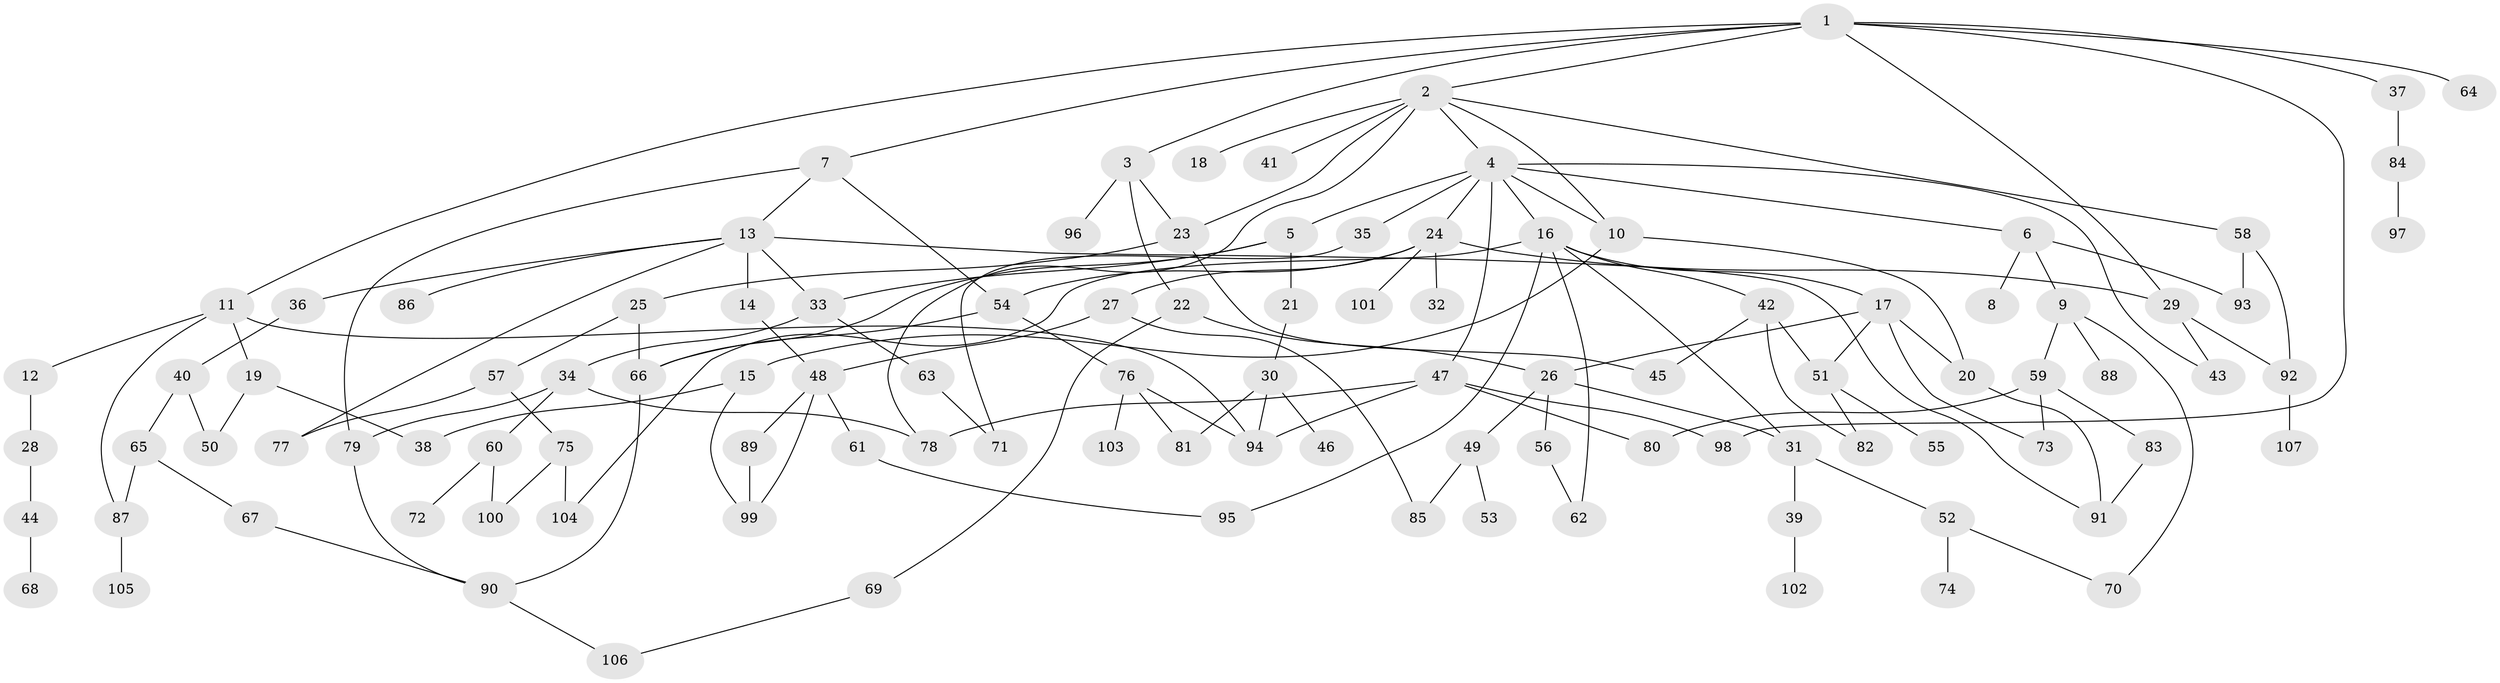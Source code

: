 // coarse degree distribution, {7: 0.037037037037037035, 5: 0.1111111111111111, 3: 0.18518518518518517, 10: 0.037037037037037035, 4: 0.14814814814814814, 6: 0.07407407407407407, 2: 0.25925925925925924, 1: 0.14814814814814814}
// Generated by graph-tools (version 1.1) at 2025/49/03/04/25 22:49:00]
// undirected, 107 vertices, 151 edges
graph export_dot {
  node [color=gray90,style=filled];
  1;
  2;
  3;
  4;
  5;
  6;
  7;
  8;
  9;
  10;
  11;
  12;
  13;
  14;
  15;
  16;
  17;
  18;
  19;
  20;
  21;
  22;
  23;
  24;
  25;
  26;
  27;
  28;
  29;
  30;
  31;
  32;
  33;
  34;
  35;
  36;
  37;
  38;
  39;
  40;
  41;
  42;
  43;
  44;
  45;
  46;
  47;
  48;
  49;
  50;
  51;
  52;
  53;
  54;
  55;
  56;
  57;
  58;
  59;
  60;
  61;
  62;
  63;
  64;
  65;
  66;
  67;
  68;
  69;
  70;
  71;
  72;
  73;
  74;
  75;
  76;
  77;
  78;
  79;
  80;
  81;
  82;
  83;
  84;
  85;
  86;
  87;
  88;
  89;
  90;
  91;
  92;
  93;
  94;
  95;
  96;
  97;
  98;
  99;
  100;
  101;
  102;
  103;
  104;
  105;
  106;
  107;
  1 -- 2;
  1 -- 3;
  1 -- 7;
  1 -- 11;
  1 -- 29;
  1 -- 37;
  1 -- 64;
  1 -- 98;
  2 -- 4;
  2 -- 10;
  2 -- 18;
  2 -- 23;
  2 -- 41;
  2 -- 58;
  2 -- 78;
  3 -- 22;
  3 -- 96;
  3 -- 23;
  4 -- 5;
  4 -- 6;
  4 -- 16;
  4 -- 24;
  4 -- 35;
  4 -- 43;
  4 -- 47;
  4 -- 10;
  5 -- 21;
  5 -- 33;
  5 -- 66;
  6 -- 8;
  6 -- 9;
  6 -- 93;
  7 -- 13;
  7 -- 54;
  7 -- 79;
  9 -- 59;
  9 -- 88;
  9 -- 70;
  10 -- 15;
  10 -- 20;
  11 -- 12;
  11 -- 19;
  11 -- 87;
  11 -- 94;
  12 -- 28;
  13 -- 14;
  13 -- 36;
  13 -- 86;
  13 -- 33;
  13 -- 91;
  13 -- 77;
  14 -- 48;
  15 -- 38;
  15 -- 99;
  16 -- 17;
  16 -- 31;
  16 -- 42;
  16 -- 62;
  16 -- 104;
  16 -- 95;
  17 -- 20;
  17 -- 26;
  17 -- 51;
  17 -- 73;
  19 -- 50;
  19 -- 38;
  20 -- 91;
  21 -- 30;
  22 -- 69;
  22 -- 26;
  23 -- 25;
  23 -- 45;
  24 -- 27;
  24 -- 32;
  24 -- 101;
  24 -- 54;
  24 -- 29;
  25 -- 57;
  25 -- 66;
  26 -- 49;
  26 -- 56;
  26 -- 31;
  27 -- 85;
  27 -- 48;
  28 -- 44;
  29 -- 92;
  29 -- 43;
  30 -- 46;
  30 -- 81;
  30 -- 94;
  31 -- 39;
  31 -- 52;
  33 -- 34;
  33 -- 63;
  34 -- 60;
  34 -- 79;
  34 -- 78;
  35 -- 71;
  36 -- 40;
  37 -- 84;
  39 -- 102;
  40 -- 65;
  40 -- 50;
  42 -- 51;
  42 -- 82;
  42 -- 45;
  44 -- 68;
  47 -- 78;
  47 -- 98;
  47 -- 80;
  47 -- 94;
  48 -- 61;
  48 -- 89;
  48 -- 99;
  49 -- 53;
  49 -- 85;
  51 -- 55;
  51 -- 82;
  52 -- 70;
  52 -- 74;
  54 -- 76;
  54 -- 66;
  56 -- 62;
  57 -- 75;
  57 -- 77;
  58 -- 93;
  58 -- 92;
  59 -- 73;
  59 -- 80;
  59 -- 83;
  60 -- 72;
  60 -- 100;
  61 -- 95;
  63 -- 71;
  65 -- 67;
  65 -- 87;
  66 -- 90;
  67 -- 90;
  69 -- 106;
  75 -- 100;
  75 -- 104;
  76 -- 81;
  76 -- 103;
  76 -- 94;
  79 -- 90;
  83 -- 91;
  84 -- 97;
  87 -- 105;
  89 -- 99;
  90 -- 106;
  92 -- 107;
}
